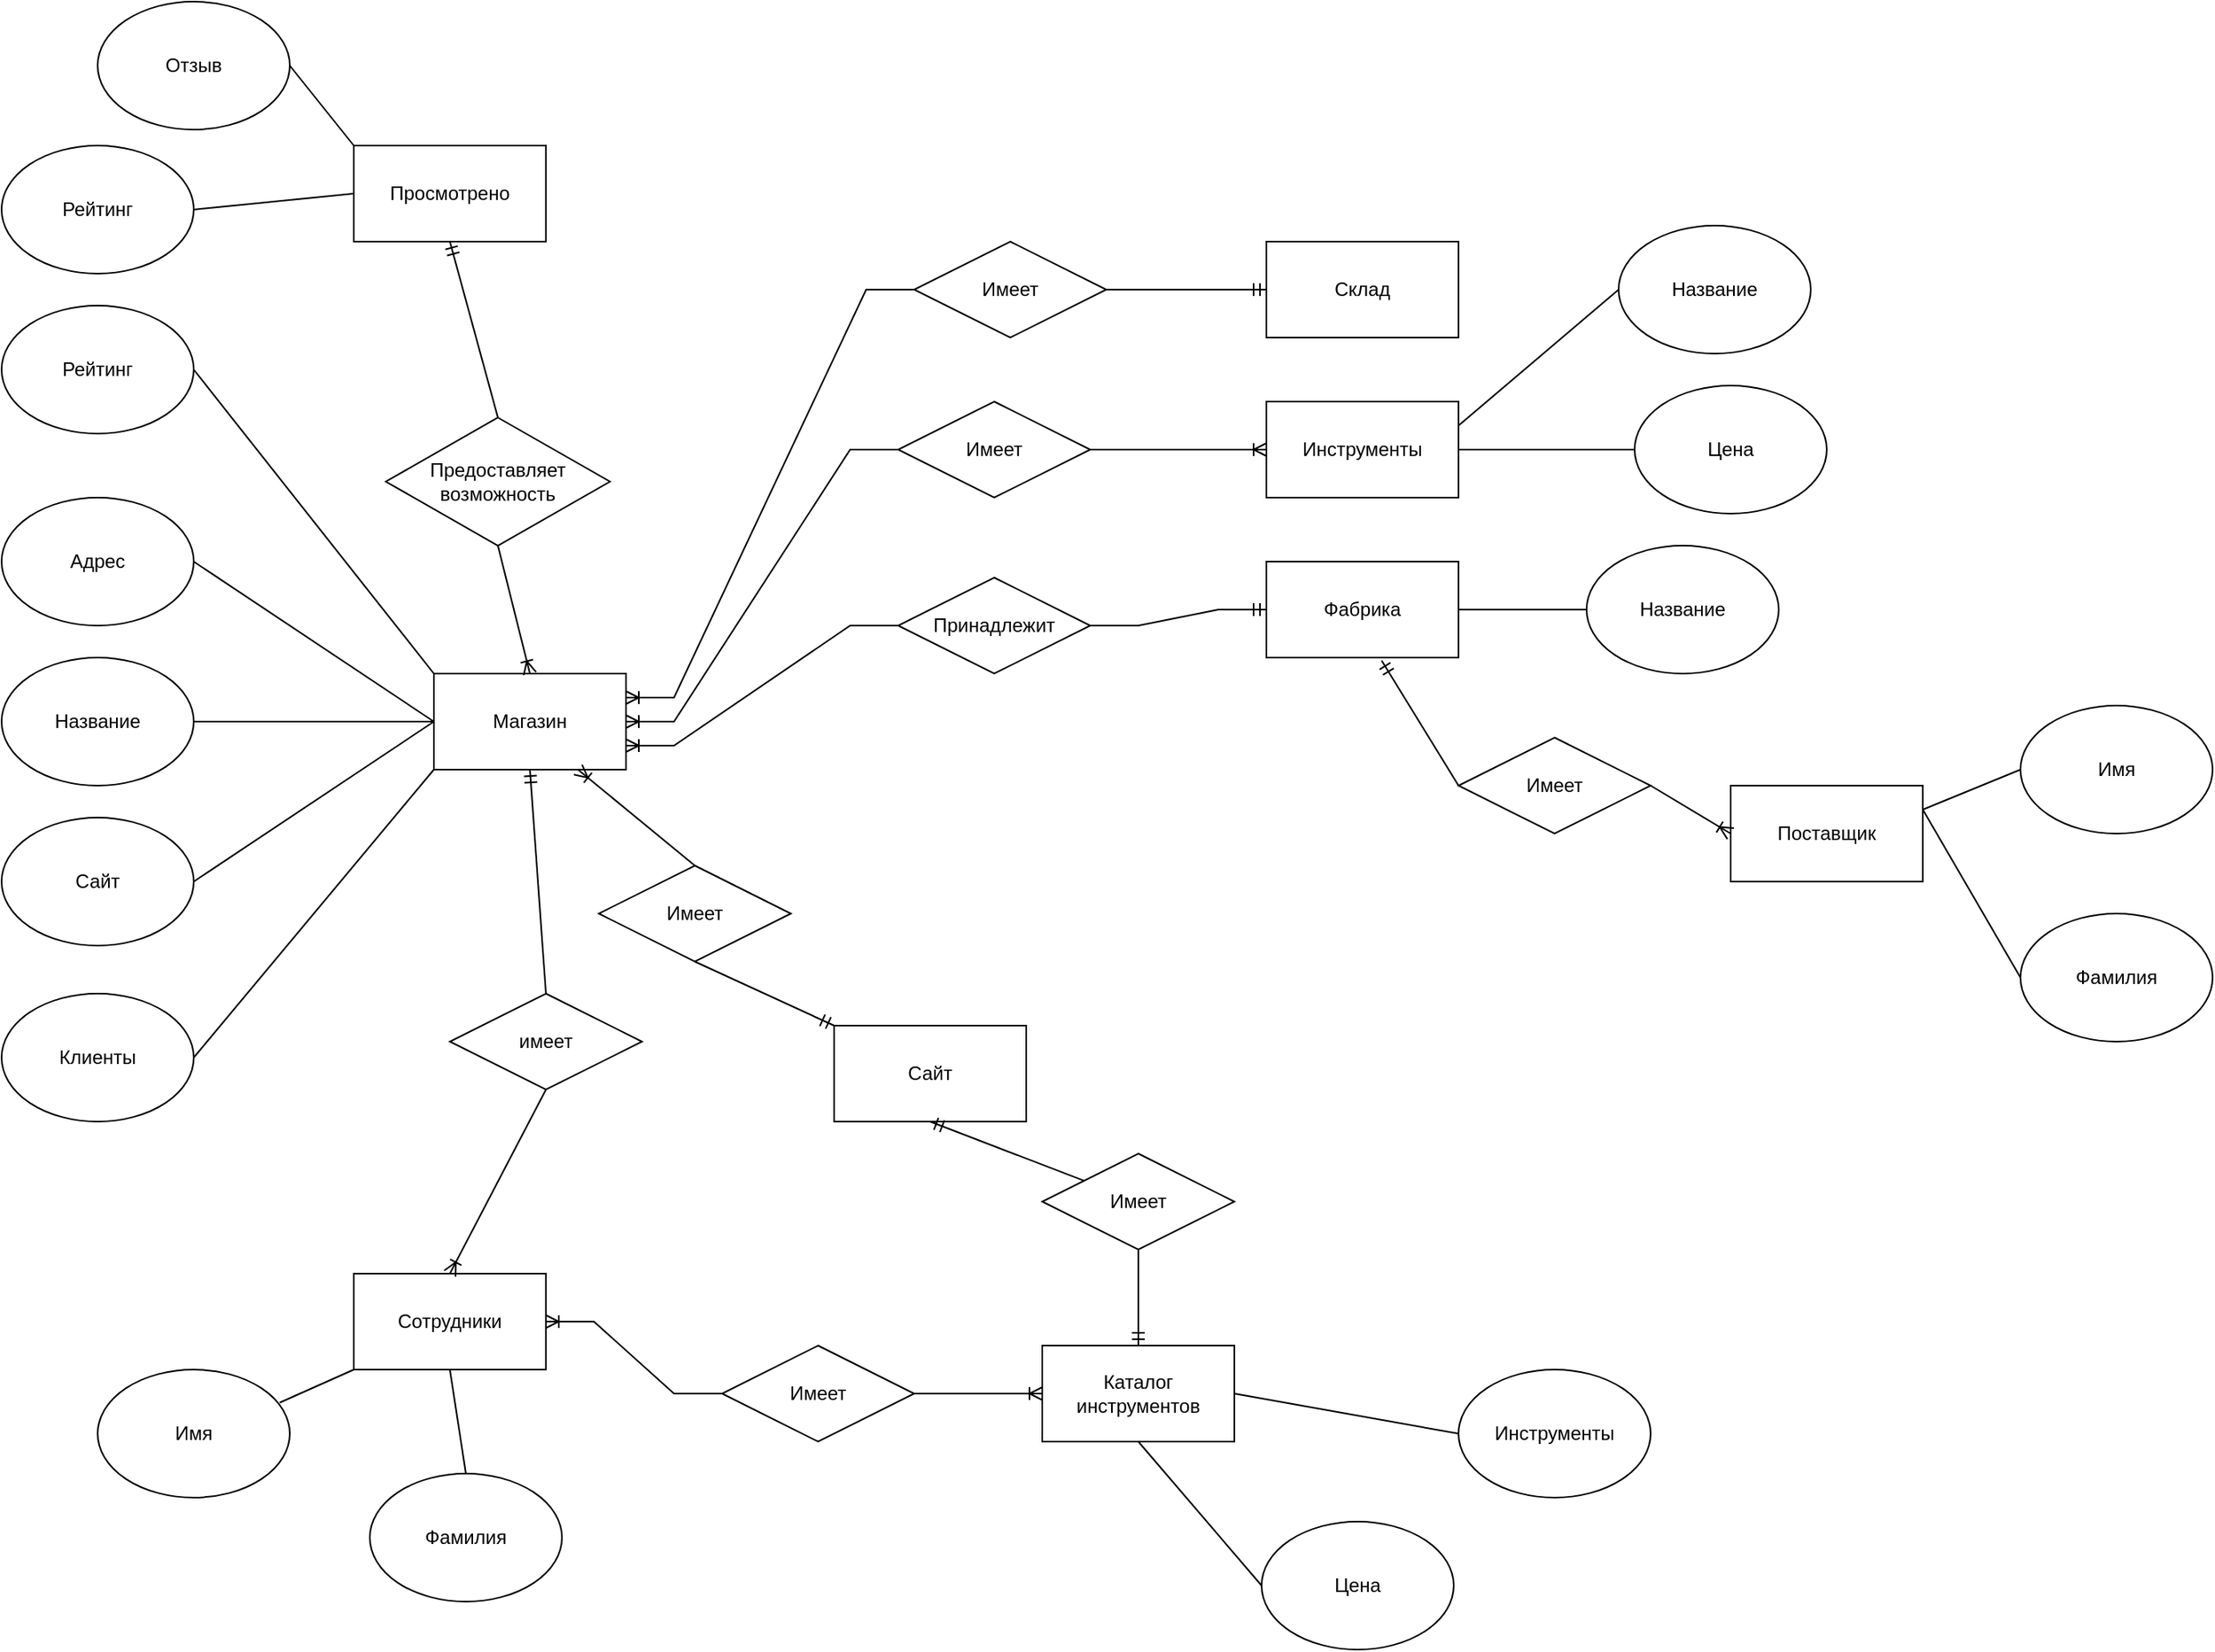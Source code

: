 <mxfile version="22.1.11" type="device">
  <diagram name="Страница — 1" id="v7RDthpwkHtrzbV6z9pR">
    <mxGraphModel dx="2571" dy="2083" grid="1" gridSize="10" guides="1" tooltips="1" connect="1" arrows="1" fold="1" page="1" pageScale="1" pageWidth="827" pageHeight="1169" math="0" shadow="0">
      <root>
        <mxCell id="0" />
        <mxCell id="1" parent="0" />
        <mxCell id="Se1TBjp7BnoNoSlV3ncN-1" value="Магазин" style="rounded=0;whiteSpace=wrap;html=1;" vertex="1" parent="1">
          <mxGeometry x="190" y="150" width="120" height="60" as="geometry" />
        </mxCell>
        <mxCell id="Se1TBjp7BnoNoSlV3ncN-2" value="Адрес" style="ellipse;whiteSpace=wrap;html=1;" vertex="1" parent="1">
          <mxGeometry x="-80" y="40" width="120" height="80" as="geometry" />
        </mxCell>
        <mxCell id="Se1TBjp7BnoNoSlV3ncN-3" value="Название" style="ellipse;whiteSpace=wrap;html=1;" vertex="1" parent="1">
          <mxGeometry x="-80" y="140" width="120" height="80" as="geometry" />
        </mxCell>
        <mxCell id="Se1TBjp7BnoNoSlV3ncN-4" value="Рейтинг" style="ellipse;whiteSpace=wrap;html=1;" vertex="1" parent="1">
          <mxGeometry x="-80" y="-80" width="120" height="80" as="geometry" />
        </mxCell>
        <mxCell id="Se1TBjp7BnoNoSlV3ncN-5" value="Сайт" style="ellipse;whiteSpace=wrap;html=1;" vertex="1" parent="1">
          <mxGeometry x="-80" y="240" width="120" height="80" as="geometry" />
        </mxCell>
        <mxCell id="Se1TBjp7BnoNoSlV3ncN-14" value="" style="endArrow=none;html=1;rounded=0;exitX=1;exitY=0.5;exitDx=0;exitDy=0;entryX=0;entryY=0.5;entryDx=0;entryDy=0;" edge="1" parent="1" source="Se1TBjp7BnoNoSlV3ncN-2" target="Se1TBjp7BnoNoSlV3ncN-1">
          <mxGeometry width="50" height="50" relative="1" as="geometry">
            <mxPoint x="130" y="90" as="sourcePoint" />
            <mxPoint x="180" y="40" as="targetPoint" />
          </mxGeometry>
        </mxCell>
        <mxCell id="Se1TBjp7BnoNoSlV3ncN-15" value="" style="endArrow=none;html=1;rounded=0;exitX=1;exitY=0.5;exitDx=0;exitDy=0;entryX=0;entryY=0.5;entryDx=0;entryDy=0;" edge="1" parent="1" source="Se1TBjp7BnoNoSlV3ncN-3" target="Se1TBjp7BnoNoSlV3ncN-1">
          <mxGeometry width="50" height="50" relative="1" as="geometry">
            <mxPoint x="110" y="330" as="sourcePoint" />
            <mxPoint x="160" y="280" as="targetPoint" />
          </mxGeometry>
        </mxCell>
        <mxCell id="Se1TBjp7BnoNoSlV3ncN-17" value="" style="endArrow=none;html=1;rounded=0;exitX=1;exitY=0.5;exitDx=0;exitDy=0;entryX=0;entryY=0.5;entryDx=0;entryDy=0;" edge="1" parent="1" source="Se1TBjp7BnoNoSlV3ncN-5" target="Se1TBjp7BnoNoSlV3ncN-1">
          <mxGeometry width="50" height="50" relative="1" as="geometry">
            <mxPoint x="150" y="330" as="sourcePoint" />
            <mxPoint x="200" y="280" as="targetPoint" />
          </mxGeometry>
        </mxCell>
        <mxCell id="Se1TBjp7BnoNoSlV3ncN-18" value="" style="endArrow=none;html=1;rounded=0;exitX=1;exitY=0.5;exitDx=0;exitDy=0;entryX=0;entryY=1;entryDx=0;entryDy=0;" edge="1" parent="1" source="Se1TBjp7BnoNoSlV3ncN-19" target="Se1TBjp7BnoNoSlV3ncN-1">
          <mxGeometry width="50" height="50" relative="1" as="geometry">
            <mxPoint x="40" y="400" as="sourcePoint" />
            <mxPoint x="190" y="290" as="targetPoint" />
          </mxGeometry>
        </mxCell>
        <mxCell id="Se1TBjp7BnoNoSlV3ncN-19" value="Клиенты" style="ellipse;whiteSpace=wrap;html=1;" vertex="1" parent="1">
          <mxGeometry x="-80" y="350" width="120" height="80" as="geometry" />
        </mxCell>
        <mxCell id="Se1TBjp7BnoNoSlV3ncN-20" value="имеет" style="shape=rhombus;perimeter=rhombusPerimeter;whiteSpace=wrap;html=1;align=center;" vertex="1" parent="1">
          <mxGeometry x="200" y="350" width="120" height="60" as="geometry" />
        </mxCell>
        <mxCell id="Se1TBjp7BnoNoSlV3ncN-22" value="Сотрудники" style="rounded=0;whiteSpace=wrap;html=1;" vertex="1" parent="1">
          <mxGeometry x="140" y="525" width="120" height="60" as="geometry" />
        </mxCell>
        <mxCell id="Se1TBjp7BnoNoSlV3ncN-24" value="" style="endArrow=none;html=1;rounded=0;exitX=1;exitY=0.5;exitDx=0;exitDy=0;entryX=0;entryY=0;entryDx=0;entryDy=0;" edge="1" parent="1" source="Se1TBjp7BnoNoSlV3ncN-4" target="Se1TBjp7BnoNoSlV3ncN-1">
          <mxGeometry width="50" height="50" relative="1" as="geometry">
            <mxPoint x="70" y="-50" as="sourcePoint" />
            <mxPoint x="120" y="-100" as="targetPoint" />
          </mxGeometry>
        </mxCell>
        <mxCell id="Se1TBjp7BnoNoSlV3ncN-25" value="Просмотрено" style="rounded=0;whiteSpace=wrap;html=1;" vertex="1" parent="1">
          <mxGeometry x="140" y="-180" width="120" height="60" as="geometry" />
        </mxCell>
        <mxCell id="Se1TBjp7BnoNoSlV3ncN-26" value="Отзыв" style="ellipse;whiteSpace=wrap;html=1;" vertex="1" parent="1">
          <mxGeometry x="-20" y="-270" width="120" height="80" as="geometry" />
        </mxCell>
        <mxCell id="Se1TBjp7BnoNoSlV3ncN-27" value="" style="endArrow=none;html=1;rounded=0;exitX=1;exitY=0.5;exitDx=0;exitDy=0;entryX=0;entryY=0;entryDx=0;entryDy=0;" edge="1" parent="1" source="Se1TBjp7BnoNoSlV3ncN-26" target="Se1TBjp7BnoNoSlV3ncN-25">
          <mxGeometry width="50" height="50" relative="1" as="geometry">
            <mxPoint x="140" y="-170" as="sourcePoint" />
            <mxPoint x="190" y="-220" as="targetPoint" />
          </mxGeometry>
        </mxCell>
        <mxCell id="Se1TBjp7BnoNoSlV3ncN-30" value="Имя" style="ellipse;whiteSpace=wrap;html=1;" vertex="1" parent="1">
          <mxGeometry x="-20" y="585" width="120" height="80" as="geometry" />
        </mxCell>
        <mxCell id="Se1TBjp7BnoNoSlV3ncN-31" value="Фамилия" style="ellipse;whiteSpace=wrap;html=1;" vertex="1" parent="1">
          <mxGeometry x="150" y="650" width="120" height="80" as="geometry" />
        </mxCell>
        <mxCell id="Se1TBjp7BnoNoSlV3ncN-33" value="" style="endArrow=none;html=1;rounded=0;exitX=0.948;exitY=0.258;exitDx=0;exitDy=0;exitPerimeter=0;entryX=0;entryY=1;entryDx=0;entryDy=0;" edge="1" parent="1" source="Se1TBjp7BnoNoSlV3ncN-30" target="Se1TBjp7BnoNoSlV3ncN-22">
          <mxGeometry width="50" height="50" relative="1" as="geometry">
            <mxPoint x="-80" y="670" as="sourcePoint" />
            <mxPoint x="-30" y="620" as="targetPoint" />
          </mxGeometry>
        </mxCell>
        <mxCell id="Se1TBjp7BnoNoSlV3ncN-34" value="" style="endArrow=none;html=1;rounded=0;exitX=0.5;exitY=0;exitDx=0;exitDy=0;entryX=0.5;entryY=1;entryDx=0;entryDy=0;" edge="1" parent="1" source="Se1TBjp7BnoNoSlV3ncN-31" target="Se1TBjp7BnoNoSlV3ncN-22">
          <mxGeometry width="50" height="50" relative="1" as="geometry">
            <mxPoint x="290" y="810" as="sourcePoint" />
            <mxPoint x="340" y="760" as="targetPoint" />
          </mxGeometry>
        </mxCell>
        <mxCell id="Se1TBjp7BnoNoSlV3ncN-35" value="Рейтинг" style="ellipse;whiteSpace=wrap;html=1;" vertex="1" parent="1">
          <mxGeometry x="-80" y="-180" width="120" height="80" as="geometry" />
        </mxCell>
        <mxCell id="Se1TBjp7BnoNoSlV3ncN-36" value="" style="endArrow=none;html=1;rounded=0;exitX=1;exitY=0.5;exitDx=0;exitDy=0;entryX=0;entryY=0.5;entryDx=0;entryDy=0;" edge="1" parent="1" source="Se1TBjp7BnoNoSlV3ncN-35" target="Se1TBjp7BnoNoSlV3ncN-25">
          <mxGeometry width="50" height="50" relative="1" as="geometry">
            <mxPoint x="310" y="90" as="sourcePoint" />
            <mxPoint x="360" y="40" as="targetPoint" />
          </mxGeometry>
        </mxCell>
        <mxCell id="Se1TBjp7BnoNoSlV3ncN-37" value="Предоставляет&lt;br&gt;возможность" style="shape=rhombus;perimeter=rhombusPerimeter;whiteSpace=wrap;html=1;align=center;" vertex="1" parent="1">
          <mxGeometry x="160" y="-10" width="140" height="80" as="geometry" />
        </mxCell>
        <mxCell id="Se1TBjp7BnoNoSlV3ncN-38" value="" style="fontSize=12;html=1;endArrow=ERoneToMany;rounded=0;exitX=0.5;exitY=1;exitDx=0;exitDy=0;entryX=0.5;entryY=0;entryDx=0;entryDy=0;" edge="1" parent="1" source="Se1TBjp7BnoNoSlV3ncN-37" target="Se1TBjp7BnoNoSlV3ncN-1">
          <mxGeometry width="100" height="100" relative="1" as="geometry">
            <mxPoint x="360" y="150" as="sourcePoint" />
            <mxPoint x="440" y="50" as="targetPoint" />
          </mxGeometry>
        </mxCell>
        <mxCell id="Se1TBjp7BnoNoSlV3ncN-40" value="Имеет" style="shape=rhombus;perimeter=rhombusPerimeter;whiteSpace=wrap;html=1;align=center;" vertex="1" parent="1">
          <mxGeometry x="370" y="570" width="120" height="60" as="geometry" />
        </mxCell>
        <mxCell id="Se1TBjp7BnoNoSlV3ncN-42" value="Каталог инструментов" style="rounded=0;whiteSpace=wrap;html=1;" vertex="1" parent="1">
          <mxGeometry x="570" y="570" width="120" height="60" as="geometry" />
        </mxCell>
        <mxCell id="Se1TBjp7BnoNoSlV3ncN-45" value="Инструменты" style="ellipse;whiteSpace=wrap;html=1;" vertex="1" parent="1">
          <mxGeometry x="830" y="585" width="120" height="80" as="geometry" />
        </mxCell>
        <mxCell id="Se1TBjp7BnoNoSlV3ncN-47" value="" style="endArrow=none;html=1;rounded=0;exitX=1;exitY=0.5;exitDx=0;exitDy=0;entryX=0;entryY=0.5;entryDx=0;entryDy=0;" edge="1" parent="1" source="Se1TBjp7BnoNoSlV3ncN-42" target="Se1TBjp7BnoNoSlV3ncN-45">
          <mxGeometry width="50" height="50" relative="1" as="geometry">
            <mxPoint x="550" y="400" as="sourcePoint" />
            <mxPoint x="600" y="350" as="targetPoint" />
          </mxGeometry>
        </mxCell>
        <mxCell id="Se1TBjp7BnoNoSlV3ncN-49" value="Цена" style="ellipse;whiteSpace=wrap;html=1;" vertex="1" parent="1">
          <mxGeometry x="707" y="680" width="120" height="80" as="geometry" />
        </mxCell>
        <mxCell id="Se1TBjp7BnoNoSlV3ncN-50" value="" style="endArrow=none;html=1;rounded=0;exitX=0.5;exitY=1;exitDx=0;exitDy=0;entryX=0;entryY=0.5;entryDx=0;entryDy=0;" edge="1" parent="1" source="Se1TBjp7BnoNoSlV3ncN-42" target="Se1TBjp7BnoNoSlV3ncN-49">
          <mxGeometry width="50" height="50" relative="1" as="geometry">
            <mxPoint x="630" y="740" as="sourcePoint" />
            <mxPoint x="680" y="690" as="targetPoint" />
          </mxGeometry>
        </mxCell>
        <mxCell id="Se1TBjp7BnoNoSlV3ncN-51" value="Склад" style="rounded=0;whiteSpace=wrap;html=1;" vertex="1" parent="1">
          <mxGeometry x="710" y="-120" width="120" height="60" as="geometry" />
        </mxCell>
        <mxCell id="Se1TBjp7BnoNoSlV3ncN-52" value="Инструменты" style="rounded=0;whiteSpace=wrap;html=1;" vertex="1" parent="1">
          <mxGeometry x="710" y="-20" width="120" height="60" as="geometry" />
        </mxCell>
        <mxCell id="Se1TBjp7BnoNoSlV3ncN-53" value="Фабрика" style="rounded=0;whiteSpace=wrap;html=1;" vertex="1" parent="1">
          <mxGeometry x="710" y="80" width="120" height="60" as="geometry" />
        </mxCell>
        <mxCell id="Se1TBjp7BnoNoSlV3ncN-54" value="Имеет" style="shape=rhombus;perimeter=rhombusPerimeter;whiteSpace=wrap;html=1;align=center;" vertex="1" parent="1">
          <mxGeometry x="490" y="-120" width="120" height="60" as="geometry" />
        </mxCell>
        <mxCell id="Se1TBjp7BnoNoSlV3ncN-55" value="Имеет" style="shape=rhombus;perimeter=rhombusPerimeter;whiteSpace=wrap;html=1;align=center;" vertex="1" parent="1">
          <mxGeometry x="480" y="-20" width="120" height="60" as="geometry" />
        </mxCell>
        <mxCell id="Se1TBjp7BnoNoSlV3ncN-56" value="Принадлежит" style="shape=rhombus;perimeter=rhombusPerimeter;whiteSpace=wrap;html=1;align=center;" vertex="1" parent="1">
          <mxGeometry x="480" y="90" width="120" height="60" as="geometry" />
        </mxCell>
        <mxCell id="Se1TBjp7BnoNoSlV3ncN-57" value="" style="edgeStyle=entityRelationEdgeStyle;fontSize=12;html=1;endArrow=ERoneToMany;rounded=0;exitX=0;exitY=0.5;exitDx=0;exitDy=0;entryX=1;entryY=0.25;entryDx=0;entryDy=0;" edge="1" parent="1" source="Se1TBjp7BnoNoSlV3ncN-54" target="Se1TBjp7BnoNoSlV3ncN-1">
          <mxGeometry width="100" height="100" relative="1" as="geometry">
            <mxPoint x="320" y="120" as="sourcePoint" />
            <mxPoint x="420" y="20" as="targetPoint" />
          </mxGeometry>
        </mxCell>
        <mxCell id="Se1TBjp7BnoNoSlV3ncN-58" value="" style="edgeStyle=entityRelationEdgeStyle;fontSize=12;html=1;endArrow=ERoneToMany;rounded=0;entryX=1;entryY=0.5;entryDx=0;entryDy=0;exitX=0;exitY=0.5;exitDx=0;exitDy=0;" edge="1" parent="1" source="Se1TBjp7BnoNoSlV3ncN-55" target="Se1TBjp7BnoNoSlV3ncN-1">
          <mxGeometry width="100" height="100" relative="1" as="geometry">
            <mxPoint x="310" y="340" as="sourcePoint" />
            <mxPoint x="410" y="240" as="targetPoint" />
          </mxGeometry>
        </mxCell>
        <mxCell id="Se1TBjp7BnoNoSlV3ncN-59" value="" style="edgeStyle=entityRelationEdgeStyle;fontSize=12;html=1;endArrow=ERoneToMany;rounded=0;entryX=1;entryY=0.75;entryDx=0;entryDy=0;" edge="1" parent="1" source="Se1TBjp7BnoNoSlV3ncN-56" target="Se1TBjp7BnoNoSlV3ncN-1">
          <mxGeometry width="100" height="100" relative="1" as="geometry">
            <mxPoint x="390" y="320" as="sourcePoint" />
            <mxPoint x="490" y="220" as="targetPoint" />
          </mxGeometry>
        </mxCell>
        <mxCell id="Se1TBjp7BnoNoSlV3ncN-62" value="" style="edgeStyle=entityRelationEdgeStyle;fontSize=12;html=1;endArrow=ERoneToMany;rounded=0;exitX=1;exitY=0.5;exitDx=0;exitDy=0;entryX=0;entryY=0.5;entryDx=0;entryDy=0;" edge="1" parent="1" source="Se1TBjp7BnoNoSlV3ncN-55" target="Se1TBjp7BnoNoSlV3ncN-52">
          <mxGeometry width="100" height="100" relative="1" as="geometry">
            <mxPoint x="610" y="120" as="sourcePoint" />
            <mxPoint x="710" y="20" as="targetPoint" />
          </mxGeometry>
        </mxCell>
        <mxCell id="Se1TBjp7BnoNoSlV3ncN-64" value="Название" style="ellipse;whiteSpace=wrap;html=1;" vertex="1" parent="1">
          <mxGeometry x="930" y="-130" width="120" height="80" as="geometry" />
        </mxCell>
        <mxCell id="Se1TBjp7BnoNoSlV3ncN-65" value="Цена" style="ellipse;whiteSpace=wrap;html=1;" vertex="1" parent="1">
          <mxGeometry x="940" y="-30" width="120" height="80" as="geometry" />
        </mxCell>
        <mxCell id="Se1TBjp7BnoNoSlV3ncN-66" value="" style="endArrow=none;html=1;rounded=0;exitX=1;exitY=0.25;exitDx=0;exitDy=0;entryX=0;entryY=0.5;entryDx=0;entryDy=0;" edge="1" parent="1" source="Se1TBjp7BnoNoSlV3ncN-52" target="Se1TBjp7BnoNoSlV3ncN-64">
          <mxGeometry width="50" height="50" relative="1" as="geometry">
            <mxPoint x="850" as="sourcePoint" />
            <mxPoint x="900" y="-50" as="targetPoint" />
          </mxGeometry>
        </mxCell>
        <mxCell id="Se1TBjp7BnoNoSlV3ncN-67" value="" style="endArrow=none;html=1;rounded=0;exitX=1;exitY=0.5;exitDx=0;exitDy=0;entryX=0;entryY=0.5;entryDx=0;entryDy=0;" edge="1" parent="1" source="Se1TBjp7BnoNoSlV3ncN-52" target="Se1TBjp7BnoNoSlV3ncN-65">
          <mxGeometry width="50" height="50" relative="1" as="geometry">
            <mxPoint x="860" y="110" as="sourcePoint" />
            <mxPoint x="910" y="60" as="targetPoint" />
          </mxGeometry>
        </mxCell>
        <mxCell id="Se1TBjp7BnoNoSlV3ncN-68" value="Название" style="ellipse;whiteSpace=wrap;html=1;" vertex="1" parent="1">
          <mxGeometry x="910" y="70" width="120" height="80" as="geometry" />
        </mxCell>
        <mxCell id="Se1TBjp7BnoNoSlV3ncN-69" value="" style="endArrow=none;html=1;rounded=0;exitX=1;exitY=0.5;exitDx=0;exitDy=0;entryX=0;entryY=0.5;entryDx=0;entryDy=0;" edge="1" parent="1" source="Se1TBjp7BnoNoSlV3ncN-53" target="Se1TBjp7BnoNoSlV3ncN-68">
          <mxGeometry width="50" height="50" relative="1" as="geometry">
            <mxPoint x="800" y="280" as="sourcePoint" />
            <mxPoint x="850" y="230" as="targetPoint" />
          </mxGeometry>
        </mxCell>
        <mxCell id="Se1TBjp7BnoNoSlV3ncN-70" value="Имеет" style="shape=rhombus;perimeter=rhombusPerimeter;whiteSpace=wrap;html=1;align=center;" vertex="1" parent="1">
          <mxGeometry x="830" y="190" width="120" height="60" as="geometry" />
        </mxCell>
        <mxCell id="Se1TBjp7BnoNoSlV3ncN-71" value="Поставщик" style="rounded=0;whiteSpace=wrap;html=1;" vertex="1" parent="1">
          <mxGeometry x="1000" y="220" width="120" height="60" as="geometry" />
        </mxCell>
        <mxCell id="Se1TBjp7BnoNoSlV3ncN-74" value="Имя" style="ellipse;whiteSpace=wrap;html=1;" vertex="1" parent="1">
          <mxGeometry x="1181" y="170" width="120" height="80" as="geometry" />
        </mxCell>
        <mxCell id="Se1TBjp7BnoNoSlV3ncN-75" value="Фамилия" style="ellipse;whiteSpace=wrap;html=1;" vertex="1" parent="1">
          <mxGeometry x="1181" y="300" width="120" height="80" as="geometry" />
        </mxCell>
        <mxCell id="Se1TBjp7BnoNoSlV3ncN-76" value="" style="endArrow=none;html=1;rounded=0;exitX=1;exitY=0.25;exitDx=0;exitDy=0;entryX=0;entryY=0.5;entryDx=0;entryDy=0;" edge="1" parent="1" source="Se1TBjp7BnoNoSlV3ncN-71" target="Se1TBjp7BnoNoSlV3ncN-74">
          <mxGeometry width="50" height="50" relative="1" as="geometry">
            <mxPoint x="1100" y="190" as="sourcePoint" />
            <mxPoint x="1150" y="140" as="targetPoint" />
          </mxGeometry>
        </mxCell>
        <mxCell id="Se1TBjp7BnoNoSlV3ncN-79" value="" style="endArrow=none;html=1;rounded=0;exitX=1;exitY=0.25;exitDx=0;exitDy=0;entryX=0;entryY=0.5;entryDx=0;entryDy=0;" edge="1" parent="1" source="Se1TBjp7BnoNoSlV3ncN-71" target="Se1TBjp7BnoNoSlV3ncN-75">
          <mxGeometry width="50" height="50" relative="1" as="geometry">
            <mxPoint x="1090" y="350" as="sourcePoint" />
            <mxPoint x="1140" y="300" as="targetPoint" />
          </mxGeometry>
        </mxCell>
        <mxCell id="Se1TBjp7BnoNoSlV3ncN-80" value="" style="fontSize=12;html=1;endArrow=ERoneToMany;rounded=0;entryX=0.5;entryY=0;entryDx=0;entryDy=0;exitX=0.5;exitY=1;exitDx=0;exitDy=0;" edge="1" parent="1" source="Se1TBjp7BnoNoSlV3ncN-20" target="Se1TBjp7BnoNoSlV3ncN-22">
          <mxGeometry width="100" height="100" relative="1" as="geometry">
            <mxPoint x="470" y="450" as="sourcePoint" />
            <mxPoint x="570" y="350" as="targetPoint" />
          </mxGeometry>
        </mxCell>
        <mxCell id="Se1TBjp7BnoNoSlV3ncN-81" value="" style="edgeStyle=entityRelationEdgeStyle;fontSize=12;html=1;endArrow=ERoneToMany;rounded=0;entryX=1;entryY=0.5;entryDx=0;entryDy=0;exitX=0;exitY=0.5;exitDx=0;exitDy=0;" edge="1" parent="1" source="Se1TBjp7BnoNoSlV3ncN-40" target="Se1TBjp7BnoNoSlV3ncN-22">
          <mxGeometry width="100" height="100" relative="1" as="geometry">
            <mxPoint x="440" y="490" as="sourcePoint" />
            <mxPoint x="540" y="390" as="targetPoint" />
          </mxGeometry>
        </mxCell>
        <mxCell id="Se1TBjp7BnoNoSlV3ncN-82" value="" style="edgeStyle=entityRelationEdgeStyle;fontSize=12;html=1;endArrow=ERoneToMany;rounded=0;exitX=1;exitY=0.5;exitDx=0;exitDy=0;entryX=0;entryY=0.5;entryDx=0;entryDy=0;" edge="1" parent="1" source="Se1TBjp7BnoNoSlV3ncN-40" target="Se1TBjp7BnoNoSlV3ncN-42">
          <mxGeometry width="100" height="100" relative="1" as="geometry">
            <mxPoint x="460" y="460" as="sourcePoint" />
            <mxPoint x="560" y="360" as="targetPoint" />
          </mxGeometry>
        </mxCell>
        <mxCell id="Se1TBjp7BnoNoSlV3ncN-86" value="" style="edgeStyle=entityRelationEdgeStyle;fontSize=12;html=1;endArrow=ERmandOne;rounded=0;exitX=1;exitY=0.5;exitDx=0;exitDy=0;entryX=0;entryY=0.5;entryDx=0;entryDy=0;" edge="1" parent="1" source="Se1TBjp7BnoNoSlV3ncN-54" target="Se1TBjp7BnoNoSlV3ncN-51">
          <mxGeometry width="100" height="100" relative="1" as="geometry">
            <mxPoint x="860" y="-140" as="sourcePoint" />
            <mxPoint x="960" y="-240" as="targetPoint" />
          </mxGeometry>
        </mxCell>
        <mxCell id="Se1TBjp7BnoNoSlV3ncN-87" value="" style="edgeStyle=entityRelationEdgeStyle;fontSize=12;html=1;endArrow=ERmandOne;rounded=0;exitX=1;exitY=0.5;exitDx=0;exitDy=0;entryX=0;entryY=0.5;entryDx=0;entryDy=0;" edge="1" parent="1" source="Se1TBjp7BnoNoSlV3ncN-56" target="Se1TBjp7BnoNoSlV3ncN-53">
          <mxGeometry width="100" height="100" relative="1" as="geometry">
            <mxPoint x="550" y="350" as="sourcePoint" />
            <mxPoint x="650" y="250" as="targetPoint" />
          </mxGeometry>
        </mxCell>
        <mxCell id="Se1TBjp7BnoNoSlV3ncN-90" value="" style="fontSize=12;html=1;endArrow=ERmandOne;rounded=0;exitX=0.5;exitY=0;exitDx=0;exitDy=0;entryX=0.5;entryY=1;entryDx=0;entryDy=0;" edge="1" parent="1" source="Se1TBjp7BnoNoSlV3ncN-37" target="Se1TBjp7BnoNoSlV3ncN-25">
          <mxGeometry width="100" height="100" relative="1" as="geometry">
            <mxPoint x="280" y="-50" as="sourcePoint" />
            <mxPoint x="380" y="-150" as="targetPoint" />
          </mxGeometry>
        </mxCell>
        <mxCell id="Se1TBjp7BnoNoSlV3ncN-92" value="" style="fontSize=12;html=1;endArrow=ERoneToMany;rounded=0;entryX=0;entryY=0.5;entryDx=0;entryDy=0;exitX=1;exitY=0.5;exitDx=0;exitDy=0;" edge="1" parent="1" source="Se1TBjp7BnoNoSlV3ncN-70" target="Se1TBjp7BnoNoSlV3ncN-71">
          <mxGeometry width="100" height="100" relative="1" as="geometry">
            <mxPoint x="980" y="500" as="sourcePoint" />
            <mxPoint x="1080" y="400" as="targetPoint" />
          </mxGeometry>
        </mxCell>
        <mxCell id="Se1TBjp7BnoNoSlV3ncN-93" value="" style="fontSize=12;html=1;endArrow=ERmandOne;rounded=0;entryX=0.6;entryY=1.032;entryDx=0;entryDy=0;entryPerimeter=0;exitX=0;exitY=0.5;exitDx=0;exitDy=0;" edge="1" parent="1" source="Se1TBjp7BnoNoSlV3ncN-70" target="Se1TBjp7BnoNoSlV3ncN-53">
          <mxGeometry width="100" height="100" relative="1" as="geometry">
            <mxPoint x="620" y="320" as="sourcePoint" />
            <mxPoint x="720" y="220" as="targetPoint" />
          </mxGeometry>
        </mxCell>
        <mxCell id="Se1TBjp7BnoNoSlV3ncN-94" value="" style="fontSize=12;html=1;endArrow=ERmandOne;rounded=0;entryX=0.5;entryY=1;entryDx=0;entryDy=0;exitX=0.5;exitY=0;exitDx=0;exitDy=0;" edge="1" parent="1" source="Se1TBjp7BnoNoSlV3ncN-20" target="Se1TBjp7BnoNoSlV3ncN-1">
          <mxGeometry width="100" height="100" relative="1" as="geometry">
            <mxPoint x="360" y="370" as="sourcePoint" />
            <mxPoint x="460" y="270" as="targetPoint" />
          </mxGeometry>
        </mxCell>
        <mxCell id="Se1TBjp7BnoNoSlV3ncN-95" value="Сайт" style="rounded=0;whiteSpace=wrap;html=1;" vertex="1" parent="1">
          <mxGeometry x="440" y="370" width="120" height="60" as="geometry" />
        </mxCell>
        <mxCell id="Se1TBjp7BnoNoSlV3ncN-96" value="Имеет" style="shape=rhombus;perimeter=rhombusPerimeter;whiteSpace=wrap;html=1;align=center;" vertex="1" parent="1">
          <mxGeometry x="293" y="270" width="120" height="60" as="geometry" />
        </mxCell>
        <mxCell id="Se1TBjp7BnoNoSlV3ncN-98" value="" style="fontSize=12;html=1;endArrow=ERmandOne;rounded=0;exitX=0.5;exitY=1;exitDx=0;exitDy=0;entryX=0;entryY=0;entryDx=0;entryDy=0;" edge="1" parent="1" source="Se1TBjp7BnoNoSlV3ncN-96" target="Se1TBjp7BnoNoSlV3ncN-95">
          <mxGeometry width="100" height="100" relative="1" as="geometry">
            <mxPoint x="560" y="350" as="sourcePoint" />
            <mxPoint x="660" y="250" as="targetPoint" />
          </mxGeometry>
        </mxCell>
        <mxCell id="Se1TBjp7BnoNoSlV3ncN-99" value="Имеет" style="shape=rhombus;perimeter=rhombusPerimeter;whiteSpace=wrap;html=1;align=center;" vertex="1" parent="1">
          <mxGeometry x="570" y="450" width="120" height="60" as="geometry" />
        </mxCell>
        <mxCell id="Se1TBjp7BnoNoSlV3ncN-100" value="" style="fontSize=12;html=1;endArrow=ERmandOne;rounded=0;entryX=0.5;entryY=1;entryDx=0;entryDy=0;" edge="1" parent="1" source="Se1TBjp7BnoNoSlV3ncN-99" target="Se1TBjp7BnoNoSlV3ncN-95">
          <mxGeometry width="100" height="100" relative="1" as="geometry">
            <mxPoint x="760" y="500" as="sourcePoint" />
            <mxPoint x="860" y="400" as="targetPoint" />
          </mxGeometry>
        </mxCell>
        <mxCell id="Se1TBjp7BnoNoSlV3ncN-101" value="" style="fontSize=12;html=1;endArrow=ERmandOne;rounded=0;exitX=0.5;exitY=1;exitDx=0;exitDy=0;entryX=0.5;entryY=0;entryDx=0;entryDy=0;" edge="1" parent="1" source="Se1TBjp7BnoNoSlV3ncN-99" target="Se1TBjp7BnoNoSlV3ncN-42">
          <mxGeometry width="100" height="100" relative="1" as="geometry">
            <mxPoint x="840" y="460" as="sourcePoint" />
            <mxPoint x="940" y="360" as="targetPoint" />
          </mxGeometry>
        </mxCell>
        <mxCell id="Se1TBjp7BnoNoSlV3ncN-102" value="" style="fontSize=12;html=1;endArrow=ERoneToMany;rounded=0;entryX=0.75;entryY=1;entryDx=0;entryDy=0;exitX=0.5;exitY=0;exitDx=0;exitDy=0;" edge="1" parent="1" source="Se1TBjp7BnoNoSlV3ncN-96" target="Se1TBjp7BnoNoSlV3ncN-1">
          <mxGeometry width="100" height="100" relative="1" as="geometry">
            <mxPoint x="630" y="300" as="sourcePoint" />
            <mxPoint x="730" y="200" as="targetPoint" />
          </mxGeometry>
        </mxCell>
      </root>
    </mxGraphModel>
  </diagram>
</mxfile>
